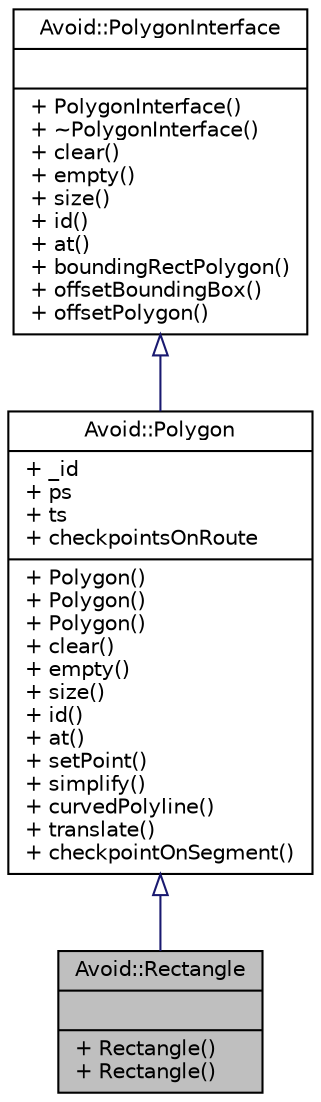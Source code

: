 digraph "Avoid::Rectangle"
{
  edge [fontname="Helvetica",fontsize="10",labelfontname="Helvetica",labelfontsize="10"];
  node [fontname="Helvetica",fontsize="10",shape=record];
  Node1 [label="{Avoid::Rectangle\n||+ Rectangle()\l+ Rectangle()\l}",height=0.2,width=0.4,color="black", fillcolor="grey75", style="filled" fontcolor="black"];
  Node2 -> Node1 [dir="back",color="midnightblue",fontsize="10",style="solid",arrowtail="onormal",fontname="Helvetica"];
  Node2 [label="{Avoid::Polygon\n|+ _id\l+ ps\l+ ts\l+ checkpointsOnRoute\l|+ Polygon()\l+ Polygon()\l+ Polygon()\l+ clear()\l+ empty()\l+ size()\l+ id()\l+ at()\l+ setPoint()\l+ simplify()\l+ curvedPolyline()\l+ translate()\l+ checkpointOnSegment()\l}",height=0.2,width=0.4,color="black", fillcolor="white", style="filled",URL="$classAvoid_1_1Polygon.html",tooltip="A dynamic Polygon, to which points can be easily added and removed."];
  Node3 -> Node2 [dir="back",color="midnightblue",fontsize="10",style="solid",arrowtail="onormal",fontname="Helvetica"];
  Node3 [label="{Avoid::PolygonInterface\n||+ PolygonInterface()\l+ ~PolygonInterface()\l+ clear()\l+ empty()\l+ size()\l+ id()\l+ at()\l+ boundingRectPolygon()\l+ offsetBoundingBox()\l+ offsetPolygon()\l}",height=0.2,width=0.4,color="black", fillcolor="white", style="filled",URL="$classAvoid_1_1PolygonInterface.html",tooltip="A common interface used by the Polygon classes."];
}
